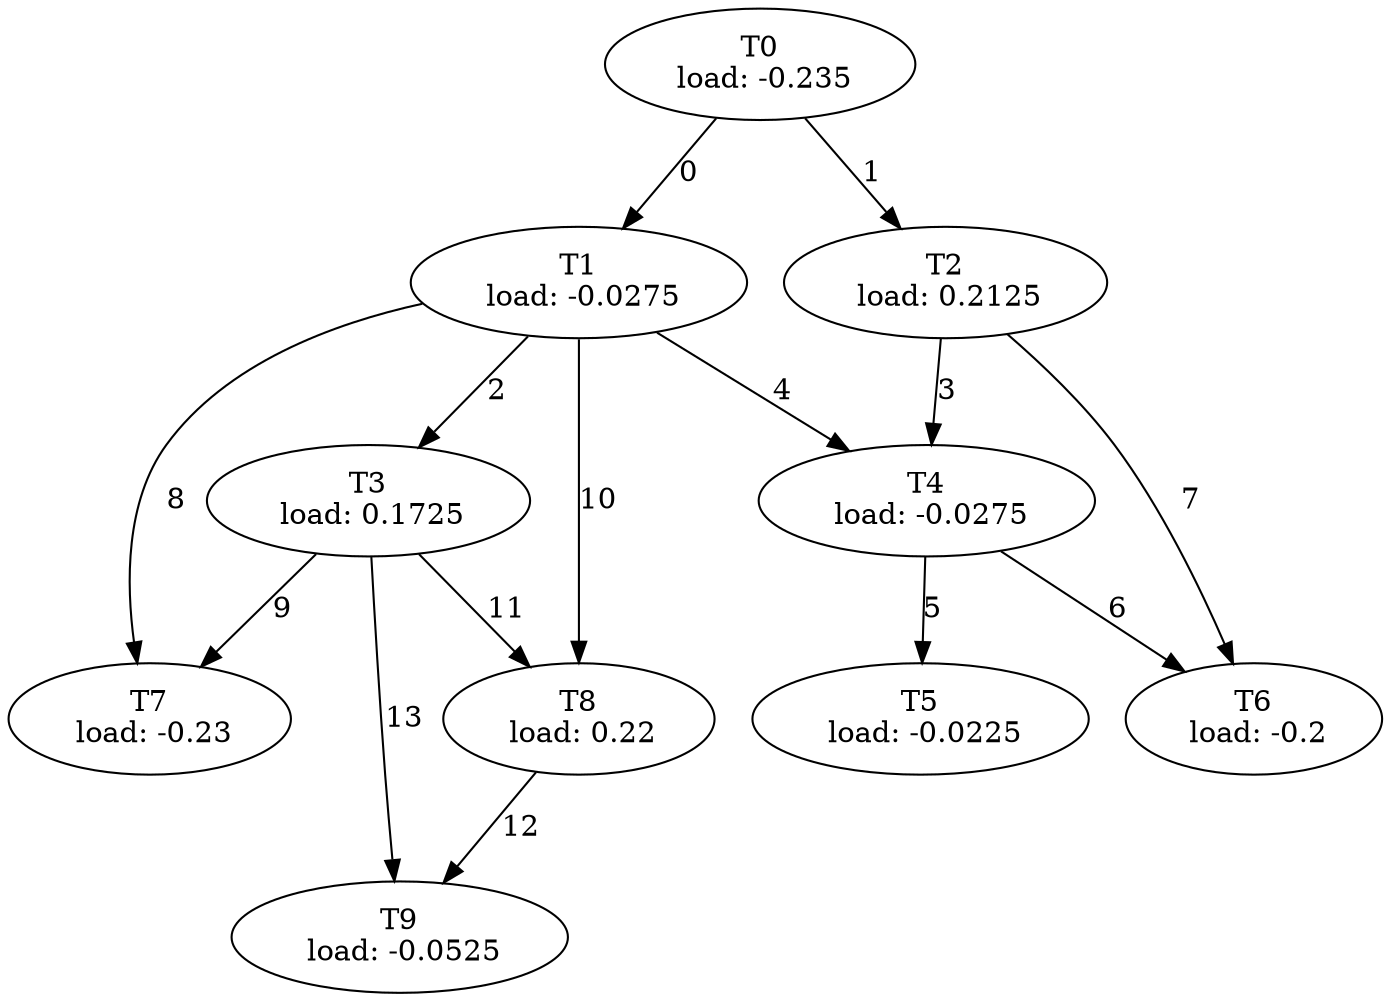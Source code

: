 digraph taskgraph {
	T0 [label= "T0\n load: -0.235"];
	T0 -> T1[label=0];
	T0 -> T2[label=1];
	T1 [label= "T1\n load: -0.0275"];
	T1 -> T3[label=2];
	T1 -> T4[label=4];
	T1 -> T7[label=8];
	T1 -> T8[label=10];
	T2 [label= "T2\n load: 0.2125"];
	T2 -> T4[label=3];
	T2 -> T6[label=7];
	T3 [label= "T3\n load: 0.1725"];
	T3 -> T7[label=9];
	T3 -> T8[label=11];
	T3 -> T9[label=13];
	T4 [label= "T4\n load: -0.0275"];
	T4 -> T5[label=5];
	T4 -> T6[label=6];
	T5 [label= "T5\n load: -0.0225"];
	T6 [label= "T6\n load: -0.2"];
	T7 [label= "T7\n load: -0.23"];
	T8 [label= "T8\n load: 0.22"];
	T8 -> T9[label=12];
	T9 [label= "T9\n load: -0.0525"];
}